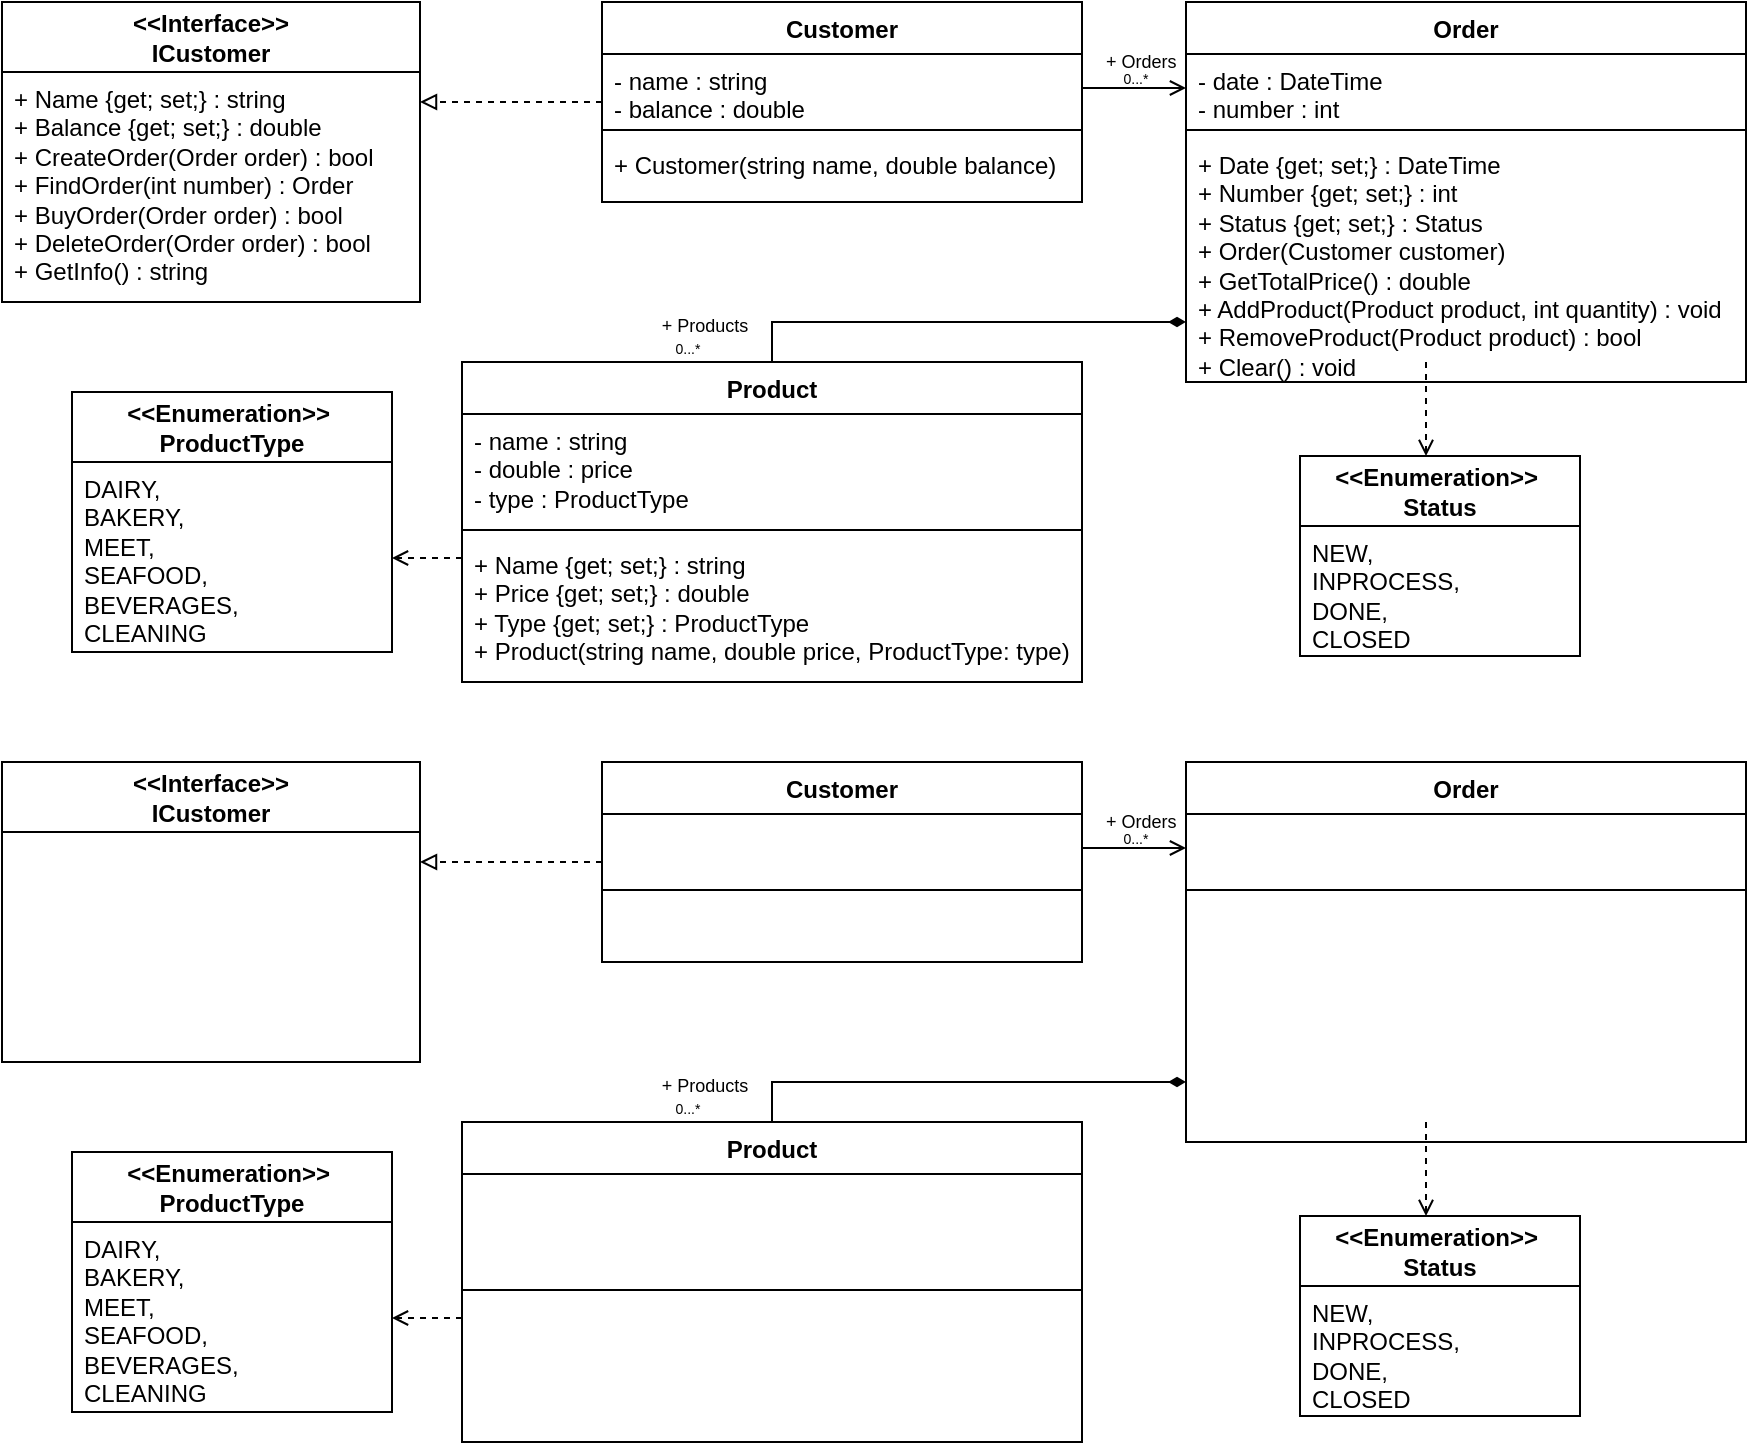 <mxfile version="24.8.4">
  <diagram name="Страница — 1" id="DaUlW4JRAvPO-IUx1lQZ">
    <mxGraphModel dx="1434" dy="749" grid="1" gridSize="10" guides="1" tooltips="1" connect="1" arrows="1" fold="1" page="1" pageScale="1" pageWidth="1169" pageHeight="827" math="0" shadow="0">
      <root>
        <mxCell id="0" />
        <mxCell id="1" parent="0" />
        <mxCell id="pD1CRekp24SLA6hlGygz-9" value="&lt;span style=&quot;font-weight: 700;&quot;&gt;&amp;lt;&amp;lt;Enumeration&amp;gt;&amp;gt;&lt;/span&gt;&lt;span style=&quot;font-weight: 700; background-color: initial;&quot;&gt;&amp;nbsp;&lt;/span&gt;&lt;div style=&quot;font-weight: 700;&quot;&gt;&lt;span style=&quot;background-color: initial;&quot;&gt;ProductType&lt;/span&gt;&lt;/div&gt;" style="swimlane;fontStyle=0;childLayout=stackLayout;horizontal=1;startSize=35;fillColor=none;horizontalStack=0;resizeParent=1;resizeParentMax=0;resizeLast=0;collapsible=1;marginBottom=0;whiteSpace=wrap;html=1;" vertex="1" parent="1">
          <mxGeometry x="184" y="235" width="160" height="130" as="geometry" />
        </mxCell>
        <mxCell id="pD1CRekp24SLA6hlGygz-10" value="&lt;div&gt;DAIRY,&lt;/div&gt;&lt;div&gt;BAKERY,&lt;/div&gt;&lt;div&gt;MEET,&lt;/div&gt;&lt;div&gt;SEAFOOD,&lt;/div&gt;&lt;div&gt;BEVERAGES,&lt;/div&gt;&lt;div&gt;CLEANING&lt;/div&gt;" style="text;strokeColor=none;fillColor=none;align=left;verticalAlign=top;spacingLeft=4;spacingRight=4;overflow=hidden;rotatable=0;points=[[0,0.5],[1,0.5]];portConstraint=eastwest;whiteSpace=wrap;html=1;" vertex="1" parent="pD1CRekp24SLA6hlGygz-9">
          <mxGeometry y="35" width="160" height="95" as="geometry" />
        </mxCell>
        <mxCell id="pD1CRekp24SLA6hlGygz-80" value="" style="edgeStyle=orthogonalEdgeStyle;rounded=0;orthogonalLoop=1;jettySize=auto;html=1;dashed=1;endArrow=block;endFill=0;" edge="1" parent="1" source="pD1CRekp24SLA6hlGygz-11" target="pD1CRekp24SLA6hlGygz-37">
          <mxGeometry relative="1" as="geometry">
            <Array as="points">
              <mxPoint x="409" y="90" />
              <mxPoint x="409" y="90" />
            </Array>
          </mxGeometry>
        </mxCell>
        <mxCell id="pD1CRekp24SLA6hlGygz-11" value="Customer" style="swimlane;fontStyle=1;align=center;verticalAlign=top;childLayout=stackLayout;horizontal=1;startSize=26;horizontalStack=0;resizeParent=1;resizeParentMax=0;resizeLast=0;collapsible=1;marginBottom=0;whiteSpace=wrap;html=1;" vertex="1" parent="1">
          <mxGeometry x="449" y="40" width="240" height="100" as="geometry" />
        </mxCell>
        <mxCell id="pD1CRekp24SLA6hlGygz-12" value="- name : string&lt;div&gt;- balance : double&lt;/div&gt;" style="text;strokeColor=none;fillColor=none;align=left;verticalAlign=top;spacingLeft=4;spacingRight=4;overflow=hidden;rotatable=0;points=[[0,0.5],[1,0.5]];portConstraint=eastwest;whiteSpace=wrap;html=1;" vertex="1" parent="pD1CRekp24SLA6hlGygz-11">
          <mxGeometry y="26" width="240" height="34" as="geometry" />
        </mxCell>
        <mxCell id="pD1CRekp24SLA6hlGygz-13" value="" style="line;strokeWidth=1;fillColor=none;align=left;verticalAlign=middle;spacingTop=-1;spacingLeft=3;spacingRight=3;rotatable=0;labelPosition=right;points=[];portConstraint=eastwest;strokeColor=inherit;" vertex="1" parent="pD1CRekp24SLA6hlGygz-11">
          <mxGeometry y="60" width="240" height="8" as="geometry" />
        </mxCell>
        <mxCell id="pD1CRekp24SLA6hlGygz-14" value="&lt;div&gt;+ Customer(string name, double balance)&lt;/div&gt;" style="text;strokeColor=none;fillColor=none;align=left;verticalAlign=top;spacingLeft=4;spacingRight=4;overflow=hidden;rotatable=0;points=[[0,0.5],[1,0.5]];portConstraint=eastwest;whiteSpace=wrap;html=1;" vertex="1" parent="pD1CRekp24SLA6hlGygz-11">
          <mxGeometry y="68" width="240" height="32" as="geometry" />
        </mxCell>
        <mxCell id="pD1CRekp24SLA6hlGygz-83" value="" style="edgeStyle=orthogonalEdgeStyle;rounded=0;orthogonalLoop=1;jettySize=auto;html=1;entryX=1;entryY=0.5;entryDx=0;entryDy=0;endArrow=diamondThin;endFill=1;exitX=0.5;exitY=0;exitDx=0;exitDy=0;" edge="1" parent="1" source="pD1CRekp24SLA6hlGygz-70">
          <mxGeometry relative="1" as="geometry">
            <mxPoint x="619" y="200.4" as="sourcePoint" />
            <mxPoint x="741" y="200" as="targetPoint" />
            <Array as="points">
              <mxPoint x="534" y="200" />
              <mxPoint x="719" y="200" />
            </Array>
          </mxGeometry>
        </mxCell>
        <mxCell id="pD1CRekp24SLA6hlGygz-15" value="Order" style="swimlane;fontStyle=1;align=center;verticalAlign=top;childLayout=stackLayout;horizontal=1;startSize=26;horizontalStack=0;resizeParent=1;resizeParentMax=0;resizeLast=0;collapsible=1;marginBottom=0;whiteSpace=wrap;html=1;" vertex="1" parent="1">
          <mxGeometry x="741" y="40" width="280" height="190" as="geometry" />
        </mxCell>
        <mxCell id="pD1CRekp24SLA6hlGygz-16" value="- date : DateTime&lt;div&gt;- number : int&lt;/div&gt;" style="text;strokeColor=none;fillColor=none;align=left;verticalAlign=top;spacingLeft=4;spacingRight=4;overflow=hidden;rotatable=0;points=[[0,0.5],[1,0.5]];portConstraint=eastwest;whiteSpace=wrap;html=1;" vertex="1" parent="pD1CRekp24SLA6hlGygz-15">
          <mxGeometry y="26" width="280" height="34" as="geometry" />
        </mxCell>
        <mxCell id="pD1CRekp24SLA6hlGygz-17" value="" style="line;strokeWidth=1;fillColor=none;align=left;verticalAlign=middle;spacingTop=-1;spacingLeft=3;spacingRight=3;rotatable=0;labelPosition=right;points=[];portConstraint=eastwest;strokeColor=inherit;" vertex="1" parent="pD1CRekp24SLA6hlGygz-15">
          <mxGeometry y="60" width="280" height="8" as="geometry" />
        </mxCell>
        <mxCell id="pD1CRekp24SLA6hlGygz-18" value="&lt;div&gt;&lt;div&gt;+ Date {get; set;} : DateTime&lt;/div&gt;&lt;div&gt;+ Number {get; set;} : int&lt;/div&gt;&lt;div&gt;+ Status {get; set;} : Status&lt;/div&gt;&lt;div&gt;+ Order(Customer customer)&lt;/div&gt;&lt;/div&gt;&lt;div&gt;+ GetTotalPrice() : double&lt;/div&gt;&lt;div&gt;&lt;div&gt;+ AddProduct(Product product&lt;span style=&quot;background-color: initial;&quot;&gt;, &lt;/span&gt;&lt;span style=&quot;background-color: initial;&quot; class=&quot;hljs-built_in&quot;&gt;int&lt;/span&gt;&lt;span style=&quot;background-color: initial;&quot;&gt; quantity&lt;/span&gt;&lt;span style=&quot;background-color: initial;&quot;&gt;) : void&lt;/span&gt;&lt;/div&gt;&lt;div&gt;&lt;span style=&quot;background-color: initial;&quot;&gt;+ RemoveProduct(&lt;/span&gt;&lt;span style=&quot;background-color: initial;&quot;&gt;Product product&lt;/span&gt;&lt;span style=&quot;background-color: initial;&quot;&gt;) : bool&lt;/span&gt;&lt;/div&gt;&lt;div&gt;+ Clear() : void&lt;/div&gt;&lt;/div&gt;" style="text;strokeColor=none;fillColor=none;align=left;verticalAlign=top;spacingLeft=4;spacingRight=4;overflow=hidden;rotatable=0;points=[[0,0.5],[1,0.5]];portConstraint=eastwest;whiteSpace=wrap;html=1;" vertex="1" parent="pD1CRekp24SLA6hlGygz-15">
          <mxGeometry y="68" width="280" height="122" as="geometry" />
        </mxCell>
        <mxCell id="pD1CRekp24SLA6hlGygz-26" value="+ Products" style="text;html=1;align=center;verticalAlign=middle;whiteSpace=wrap;rounded=0;fontSize=9;" vertex="1" parent="1">
          <mxGeometry x="470" y="192" width="61" height="20" as="geometry" />
        </mxCell>
        <mxCell id="pD1CRekp24SLA6hlGygz-28" value="+ Orders" style="text;html=1;align=left;verticalAlign=middle;whiteSpace=wrap;rounded=0;fontSize=9;" vertex="1" parent="1">
          <mxGeometry x="699" y="60" width="46" height="20" as="geometry" />
        </mxCell>
        <mxCell id="pD1CRekp24SLA6hlGygz-29" value="0...*" style="text;html=1;align=center;verticalAlign=middle;whiteSpace=wrap;rounded=0;fontSize=7;" vertex="1" parent="1">
          <mxGeometry x="701" y="73" width="30" height="12" as="geometry" />
        </mxCell>
        <mxCell id="pD1CRekp24SLA6hlGygz-36" value="&lt;span style=&quot;font-weight: 700;&quot;&gt;&amp;lt;&amp;lt;Interface&amp;gt;&amp;gt;&lt;/span&gt;&lt;div style=&quot;font-weight: 700;&quot;&gt;ICustomer&lt;/div&gt;" style="swimlane;fontStyle=0;childLayout=stackLayout;horizontal=1;startSize=35;fillColor=none;horizontalStack=0;resizeParent=1;resizeParentMax=0;resizeLast=0;collapsible=1;marginBottom=0;whiteSpace=wrap;html=1;" vertex="1" parent="1">
          <mxGeometry x="149" y="40" width="209" height="150" as="geometry" />
        </mxCell>
        <mxCell id="pD1CRekp24SLA6hlGygz-37" value="+ Name {get; set;} : string&lt;div&gt;+ Balance {get; set;} : double&lt;/div&gt;&lt;div&gt;&lt;span style=&quot;background-color: initial;&quot;&gt;+ CreateOrder(Order order) :&amp;nbsp;&lt;/span&gt;&lt;span style=&quot;background-color: initial;&quot;&gt;bool&lt;/span&gt;&lt;span style=&quot;background-color: initial;&quot;&gt;&amp;nbsp;&lt;/span&gt;&lt;/div&gt;&lt;div&gt;&lt;div&gt;+ FindOrder(int number) : Order&lt;/div&gt;&lt;div&gt;+ BuyOrder(Order order)&lt;span style=&quot;background-color: initial;&quot;&gt;&amp;nbsp;:&amp;nbsp;&lt;/span&gt;&lt;span style=&quot;background-color: initial;&quot;&gt;bool&lt;/span&gt;&lt;span style=&quot;background-color: initial;&quot;&gt;&amp;nbsp;&lt;/span&gt;&lt;/div&gt;&lt;div&gt;+ DeleteOrder(Order order)&lt;span style=&quot;background-color: initial;&quot;&gt;&amp;nbsp;:&amp;nbsp;&lt;/span&gt;&lt;span style=&quot;background-color: initial;&quot;&gt;bool&lt;/span&gt;&lt;span style=&quot;background-color: initial;&quot;&gt;&amp;nbsp;&lt;/span&gt;&lt;/div&gt;&lt;div&gt;+ GetInfo() :&amp;nbsp;&lt;span style=&quot;background-color: initial;&quot;&gt;string&lt;/span&gt;&lt;/div&gt;&lt;/div&gt;" style="text;strokeColor=none;fillColor=none;align=left;verticalAlign=top;spacingLeft=4;spacingRight=4;overflow=hidden;rotatable=0;points=[[0,0.5],[1,0.5]];portConstraint=eastwest;whiteSpace=wrap;html=1;" vertex="1" parent="pD1CRekp24SLA6hlGygz-36">
          <mxGeometry y="35" width="209" height="115" as="geometry" />
        </mxCell>
        <mxCell id="pD1CRekp24SLA6hlGygz-89" value="" style="edgeStyle=orthogonalEdgeStyle;rounded=0;orthogonalLoop=1;jettySize=auto;html=1;endArrow=open;endFill=0;dashed=1;" edge="1" parent="1" source="pD1CRekp24SLA6hlGygz-70" target="pD1CRekp24SLA6hlGygz-10">
          <mxGeometry relative="1" as="geometry">
            <Array as="points">
              <mxPoint x="374" y="318" />
              <mxPoint x="374" y="318" />
            </Array>
          </mxGeometry>
        </mxCell>
        <mxCell id="pD1CRekp24SLA6hlGygz-70" value="Product" style="swimlane;fontStyle=1;align=center;verticalAlign=top;childLayout=stackLayout;horizontal=1;startSize=26;horizontalStack=0;resizeParent=1;resizeParentMax=0;resizeLast=0;collapsible=1;marginBottom=0;whiteSpace=wrap;html=1;" vertex="1" parent="1">
          <mxGeometry x="379" y="220" width="310" height="160" as="geometry" />
        </mxCell>
        <mxCell id="pD1CRekp24SLA6hlGygz-71" value="- name : string&lt;div&gt;- double : price&lt;/div&gt;&lt;div&gt;- type : ProductType&lt;/div&gt;" style="text;strokeColor=none;fillColor=none;align=left;verticalAlign=top;spacingLeft=4;spacingRight=4;overflow=hidden;rotatable=0;points=[[0,0.5],[1,0.5]];portConstraint=eastwest;whiteSpace=wrap;html=1;" vertex="1" parent="pD1CRekp24SLA6hlGygz-70">
          <mxGeometry y="26" width="310" height="54" as="geometry" />
        </mxCell>
        <mxCell id="pD1CRekp24SLA6hlGygz-72" value="" style="line;strokeWidth=1;fillColor=none;align=left;verticalAlign=middle;spacingTop=-1;spacingLeft=3;spacingRight=3;rotatable=0;labelPosition=right;points=[];portConstraint=eastwest;strokeColor=inherit;" vertex="1" parent="pD1CRekp24SLA6hlGygz-70">
          <mxGeometry y="80" width="310" height="8" as="geometry" />
        </mxCell>
        <mxCell id="pD1CRekp24SLA6hlGygz-73" value="+ Name {get; set;} : string&lt;div&gt;+ Price {get; set;} : double&lt;/div&gt;&lt;div&gt;+ Type {get; set;} : ProductType&lt;/div&gt;&lt;div&gt;+ Product(string name, double price, ProductType: type)&lt;/div&gt;" style="text;strokeColor=none;fillColor=none;align=left;verticalAlign=top;spacingLeft=4;spacingRight=4;overflow=hidden;rotatable=0;points=[[0,0.5],[1,0.5]];portConstraint=eastwest;whiteSpace=wrap;html=1;" vertex="1" parent="pD1CRekp24SLA6hlGygz-70">
          <mxGeometry y="88" width="310" height="72" as="geometry" />
        </mxCell>
        <mxCell id="pD1CRekp24SLA6hlGygz-90" value="" style="edgeStyle=orthogonalEdgeStyle;rounded=0;orthogonalLoop=1;jettySize=auto;html=1;entryX=0.5;entryY=1;entryDx=0;entryDy=0;endArrow=open;endFill=0;dashed=1;" edge="1" parent="1">
          <mxGeometry relative="1" as="geometry">
            <mxPoint x="861" y="220" as="sourcePoint" />
            <mxPoint x="861" y="267.0" as="targetPoint" />
            <Array as="points">
              <mxPoint x="861" y="233" />
              <mxPoint x="861" y="233" />
            </Array>
          </mxGeometry>
        </mxCell>
        <mxCell id="pD1CRekp24SLA6hlGygz-76" value="&lt;span style=&quot;font-weight: 700;&quot;&gt;&amp;lt;&amp;lt;Enumeration&amp;gt;&amp;gt;&lt;/span&gt;&lt;span style=&quot;font-weight: 700; background-color: initial;&quot;&gt;&amp;nbsp;&lt;/span&gt;&lt;div style=&quot;font-weight: 700;&quot;&gt;&lt;span style=&quot;background-color: initial;&quot;&gt;Status&lt;/span&gt;&lt;/div&gt;" style="swimlane;fontStyle=0;childLayout=stackLayout;horizontal=1;startSize=35;fillColor=none;horizontalStack=0;resizeParent=1;resizeParentMax=0;resizeLast=0;collapsible=1;marginBottom=0;whiteSpace=wrap;html=1;" vertex="1" parent="1">
          <mxGeometry x="798" y="267" width="140" height="100" as="geometry" />
        </mxCell>
        <mxCell id="pD1CRekp24SLA6hlGygz-77" value="NEW,&lt;div&gt;INPROCESS,&lt;/div&gt;&lt;div&gt;DONE,&lt;/div&gt;&lt;div&gt;CLOSED&lt;/div&gt;" style="text;strokeColor=none;fillColor=none;align=left;verticalAlign=top;spacingLeft=4;spacingRight=4;overflow=hidden;rotatable=0;points=[[0,0.5],[1,0.5]];portConstraint=eastwest;whiteSpace=wrap;html=1;" vertex="1" parent="pD1CRekp24SLA6hlGygz-76">
          <mxGeometry y="35" width="140" height="65" as="geometry" />
        </mxCell>
        <mxCell id="pD1CRekp24SLA6hlGygz-81" value="" style="edgeStyle=orthogonalEdgeStyle;rounded=0;orthogonalLoop=1;jettySize=auto;html=1;endArrow=open;endFill=0;" edge="1" parent="1" source="pD1CRekp24SLA6hlGygz-12" target="pD1CRekp24SLA6hlGygz-16">
          <mxGeometry relative="1" as="geometry">
            <Array as="points">
              <mxPoint x="729" y="83" />
              <mxPoint x="729" y="83" />
            </Array>
          </mxGeometry>
        </mxCell>
        <mxCell id="pD1CRekp24SLA6hlGygz-84" value="0...*" style="text;html=1;align=center;verticalAlign=middle;whiteSpace=wrap;rounded=0;fontSize=7;" vertex="1" parent="1">
          <mxGeometry x="477" y="208" width="30" height="12" as="geometry" />
        </mxCell>
        <mxCell id="pD1CRekp24SLA6hlGygz-159" value="&lt;span style=&quot;font-weight: 700;&quot;&gt;&amp;lt;&amp;lt;Enumeration&amp;gt;&amp;gt;&lt;/span&gt;&lt;span style=&quot;font-weight: 700; background-color: initial;&quot;&gt;&amp;nbsp;&lt;/span&gt;&lt;div style=&quot;font-weight: 700;&quot;&gt;&lt;span style=&quot;background-color: initial;&quot;&gt;ProductType&lt;/span&gt;&lt;/div&gt;" style="swimlane;fontStyle=0;childLayout=stackLayout;horizontal=1;startSize=35;fillColor=none;horizontalStack=0;resizeParent=1;resizeParentMax=0;resizeLast=0;collapsible=1;marginBottom=0;whiteSpace=wrap;html=1;" vertex="1" parent="1">
          <mxGeometry x="184" y="615" width="160" height="130" as="geometry" />
        </mxCell>
        <mxCell id="pD1CRekp24SLA6hlGygz-160" value="&lt;div&gt;DAIRY,&lt;/div&gt;&lt;div&gt;BAKERY,&lt;/div&gt;&lt;div&gt;MEET,&lt;/div&gt;&lt;div&gt;SEAFOOD,&lt;/div&gt;&lt;div&gt;BEVERAGES,&lt;/div&gt;&lt;div&gt;CLEANING&lt;/div&gt;" style="text;strokeColor=none;fillColor=none;align=left;verticalAlign=top;spacingLeft=4;spacingRight=4;overflow=hidden;rotatable=0;points=[[0,0.5],[1,0.5]];portConstraint=eastwest;whiteSpace=wrap;html=1;" vertex="1" parent="pD1CRekp24SLA6hlGygz-159">
          <mxGeometry y="35" width="160" height="95" as="geometry" />
        </mxCell>
        <mxCell id="pD1CRekp24SLA6hlGygz-161" value="" style="edgeStyle=orthogonalEdgeStyle;rounded=0;orthogonalLoop=1;jettySize=auto;html=1;dashed=1;endArrow=block;endFill=0;" edge="1" source="pD1CRekp24SLA6hlGygz-162" target="pD1CRekp24SLA6hlGygz-175" parent="1">
          <mxGeometry relative="1" as="geometry">
            <Array as="points">
              <mxPoint x="409" y="470" />
              <mxPoint x="409" y="470" />
            </Array>
          </mxGeometry>
        </mxCell>
        <mxCell id="pD1CRekp24SLA6hlGygz-162" value="Customer" style="swimlane;fontStyle=1;align=center;verticalAlign=top;childLayout=stackLayout;horizontal=1;startSize=26;horizontalStack=0;resizeParent=1;resizeParentMax=0;resizeLast=0;collapsible=1;marginBottom=0;whiteSpace=wrap;html=1;" vertex="1" parent="1">
          <mxGeometry x="449" y="420" width="240" height="100" as="geometry" />
        </mxCell>
        <mxCell id="pD1CRekp24SLA6hlGygz-163" value="&amp;nbsp;" style="text;strokeColor=none;fillColor=none;align=left;verticalAlign=top;spacingLeft=4;spacingRight=4;overflow=hidden;rotatable=0;points=[[0,0.5],[1,0.5]];portConstraint=eastwest;whiteSpace=wrap;html=1;" vertex="1" parent="pD1CRekp24SLA6hlGygz-162">
          <mxGeometry y="26" width="240" height="34" as="geometry" />
        </mxCell>
        <mxCell id="pD1CRekp24SLA6hlGygz-164" value="" style="line;strokeWidth=1;fillColor=none;align=left;verticalAlign=middle;spacingTop=-1;spacingLeft=3;spacingRight=3;rotatable=0;labelPosition=right;points=[];portConstraint=eastwest;strokeColor=inherit;" vertex="1" parent="pD1CRekp24SLA6hlGygz-162">
          <mxGeometry y="60" width="240" height="8" as="geometry" />
        </mxCell>
        <mxCell id="pD1CRekp24SLA6hlGygz-165" value="&lt;div&gt;&amp;nbsp;&lt;/div&gt;" style="text;strokeColor=none;fillColor=none;align=left;verticalAlign=top;spacingLeft=4;spacingRight=4;overflow=hidden;rotatable=0;points=[[0,0.5],[1,0.5]];portConstraint=eastwest;whiteSpace=wrap;html=1;" vertex="1" parent="pD1CRekp24SLA6hlGygz-162">
          <mxGeometry y="68" width="240" height="32" as="geometry" />
        </mxCell>
        <mxCell id="pD1CRekp24SLA6hlGygz-166" value="" style="edgeStyle=orthogonalEdgeStyle;rounded=0;orthogonalLoop=1;jettySize=auto;html=1;entryX=1;entryY=0.5;entryDx=0;entryDy=0;endArrow=diamondThin;endFill=1;exitX=0.5;exitY=0;exitDx=0;exitDy=0;" edge="1" source="pD1CRekp24SLA6hlGygz-177" parent="1">
          <mxGeometry relative="1" as="geometry">
            <mxPoint x="619" y="580.4" as="sourcePoint" />
            <mxPoint x="741" y="580" as="targetPoint" />
            <Array as="points">
              <mxPoint x="534" y="580" />
              <mxPoint x="719" y="580" />
            </Array>
          </mxGeometry>
        </mxCell>
        <mxCell id="pD1CRekp24SLA6hlGygz-167" value="Order" style="swimlane;fontStyle=1;align=center;verticalAlign=top;childLayout=stackLayout;horizontal=1;startSize=26;horizontalStack=0;resizeParent=1;resizeParentMax=0;resizeLast=0;collapsible=1;marginBottom=0;whiteSpace=wrap;html=1;" vertex="1" parent="1">
          <mxGeometry x="741" y="420" width="280" height="190" as="geometry" />
        </mxCell>
        <mxCell id="pD1CRekp24SLA6hlGygz-168" value="&amp;nbsp;" style="text;strokeColor=none;fillColor=none;align=left;verticalAlign=top;spacingLeft=4;spacingRight=4;overflow=hidden;rotatable=0;points=[[0,0.5],[1,0.5]];portConstraint=eastwest;whiteSpace=wrap;html=1;" vertex="1" parent="pD1CRekp24SLA6hlGygz-167">
          <mxGeometry y="26" width="280" height="34" as="geometry" />
        </mxCell>
        <mxCell id="pD1CRekp24SLA6hlGygz-169" value="" style="line;strokeWidth=1;fillColor=none;align=left;verticalAlign=middle;spacingTop=-1;spacingLeft=3;spacingRight=3;rotatable=0;labelPosition=right;points=[];portConstraint=eastwest;strokeColor=inherit;" vertex="1" parent="pD1CRekp24SLA6hlGygz-167">
          <mxGeometry y="60" width="280" height="8" as="geometry" />
        </mxCell>
        <mxCell id="pD1CRekp24SLA6hlGygz-170" value="&lt;div&gt;&lt;div&gt;&amp;nbsp;&lt;/div&gt;&lt;/div&gt;" style="text;strokeColor=none;fillColor=none;align=left;verticalAlign=top;spacingLeft=4;spacingRight=4;overflow=hidden;rotatable=0;points=[[0,0.5],[1,0.5]];portConstraint=eastwest;whiteSpace=wrap;html=1;" vertex="1" parent="pD1CRekp24SLA6hlGygz-167">
          <mxGeometry y="68" width="280" height="122" as="geometry" />
        </mxCell>
        <mxCell id="pD1CRekp24SLA6hlGygz-171" value="+ Products" style="text;html=1;align=center;verticalAlign=middle;whiteSpace=wrap;rounded=0;fontSize=9;" vertex="1" parent="1">
          <mxGeometry x="470" y="572" width="61" height="20" as="geometry" />
        </mxCell>
        <mxCell id="pD1CRekp24SLA6hlGygz-172" value="+ Orders" style="text;html=1;align=left;verticalAlign=middle;whiteSpace=wrap;rounded=0;fontSize=9;" vertex="1" parent="1">
          <mxGeometry x="699" y="440" width="46" height="20" as="geometry" />
        </mxCell>
        <mxCell id="pD1CRekp24SLA6hlGygz-173" value="0...*" style="text;html=1;align=center;verticalAlign=middle;whiteSpace=wrap;rounded=0;fontSize=7;" vertex="1" parent="1">
          <mxGeometry x="701" y="453" width="30" height="12" as="geometry" />
        </mxCell>
        <mxCell id="pD1CRekp24SLA6hlGygz-174" value="&lt;span style=&quot;font-weight: 700;&quot;&gt;&amp;lt;&amp;lt;Interface&amp;gt;&amp;gt;&lt;/span&gt;&lt;div style=&quot;font-weight: 700;&quot;&gt;ICustomer&lt;/div&gt;" style="swimlane;fontStyle=0;childLayout=stackLayout;horizontal=1;startSize=35;fillColor=none;horizontalStack=0;resizeParent=1;resizeParentMax=0;resizeLast=0;collapsible=1;marginBottom=0;whiteSpace=wrap;html=1;" vertex="1" parent="1">
          <mxGeometry x="149" y="420" width="209" height="150" as="geometry" />
        </mxCell>
        <mxCell id="pD1CRekp24SLA6hlGygz-175" value="&amp;nbsp;" style="text;strokeColor=none;fillColor=none;align=left;verticalAlign=top;spacingLeft=4;spacingRight=4;overflow=hidden;rotatable=0;points=[[0,0.5],[1,0.5]];portConstraint=eastwest;whiteSpace=wrap;html=1;" vertex="1" parent="pD1CRekp24SLA6hlGygz-174">
          <mxGeometry y="35" width="209" height="115" as="geometry" />
        </mxCell>
        <mxCell id="pD1CRekp24SLA6hlGygz-176" value="" style="edgeStyle=orthogonalEdgeStyle;rounded=0;orthogonalLoop=1;jettySize=auto;html=1;endArrow=open;endFill=0;dashed=1;" edge="1" source="pD1CRekp24SLA6hlGygz-177" target="pD1CRekp24SLA6hlGygz-160" parent="1">
          <mxGeometry relative="1" as="geometry">
            <Array as="points">
              <mxPoint x="374" y="698" />
              <mxPoint x="374" y="698" />
            </Array>
          </mxGeometry>
        </mxCell>
        <mxCell id="pD1CRekp24SLA6hlGygz-177" value="Product" style="swimlane;fontStyle=1;align=center;verticalAlign=top;childLayout=stackLayout;horizontal=1;startSize=26;horizontalStack=0;resizeParent=1;resizeParentMax=0;resizeLast=0;collapsible=1;marginBottom=0;whiteSpace=wrap;html=1;" vertex="1" parent="1">
          <mxGeometry x="379" y="600" width="310" height="160" as="geometry" />
        </mxCell>
        <mxCell id="pD1CRekp24SLA6hlGygz-178" value="&amp;nbsp;" style="text;strokeColor=none;fillColor=none;align=left;verticalAlign=top;spacingLeft=4;spacingRight=4;overflow=hidden;rotatable=0;points=[[0,0.5],[1,0.5]];portConstraint=eastwest;whiteSpace=wrap;html=1;" vertex="1" parent="pD1CRekp24SLA6hlGygz-177">
          <mxGeometry y="26" width="310" height="54" as="geometry" />
        </mxCell>
        <mxCell id="pD1CRekp24SLA6hlGygz-179" value="" style="line;strokeWidth=1;fillColor=none;align=left;verticalAlign=middle;spacingTop=-1;spacingLeft=3;spacingRight=3;rotatable=0;labelPosition=right;points=[];portConstraint=eastwest;strokeColor=inherit;" vertex="1" parent="pD1CRekp24SLA6hlGygz-177">
          <mxGeometry y="80" width="310" height="8" as="geometry" />
        </mxCell>
        <mxCell id="pD1CRekp24SLA6hlGygz-180" value="&amp;nbsp;" style="text;strokeColor=none;fillColor=none;align=left;verticalAlign=top;spacingLeft=4;spacingRight=4;overflow=hidden;rotatable=0;points=[[0,0.5],[1,0.5]];portConstraint=eastwest;whiteSpace=wrap;html=1;" vertex="1" parent="pD1CRekp24SLA6hlGygz-177">
          <mxGeometry y="88" width="310" height="72" as="geometry" />
        </mxCell>
        <mxCell id="pD1CRekp24SLA6hlGygz-181" value="" style="edgeStyle=orthogonalEdgeStyle;rounded=0;orthogonalLoop=1;jettySize=auto;html=1;entryX=0.5;entryY=1;entryDx=0;entryDy=0;endArrow=open;endFill=0;dashed=1;" edge="1" parent="1">
          <mxGeometry relative="1" as="geometry">
            <mxPoint x="861" y="600" as="sourcePoint" />
            <mxPoint x="861" y="647.0" as="targetPoint" />
            <Array as="points">
              <mxPoint x="861" y="613" />
              <mxPoint x="861" y="613" />
            </Array>
          </mxGeometry>
        </mxCell>
        <mxCell id="pD1CRekp24SLA6hlGygz-182" value="&lt;span style=&quot;font-weight: 700;&quot;&gt;&amp;lt;&amp;lt;Enumeration&amp;gt;&amp;gt;&lt;/span&gt;&lt;span style=&quot;font-weight: 700; background-color: initial;&quot;&gt;&amp;nbsp;&lt;/span&gt;&lt;div style=&quot;font-weight: 700;&quot;&gt;&lt;span style=&quot;background-color: initial;&quot;&gt;Status&lt;/span&gt;&lt;/div&gt;" style="swimlane;fontStyle=0;childLayout=stackLayout;horizontal=1;startSize=35;fillColor=none;horizontalStack=0;resizeParent=1;resizeParentMax=0;resizeLast=0;collapsible=1;marginBottom=0;whiteSpace=wrap;html=1;" vertex="1" parent="1">
          <mxGeometry x="798" y="647" width="140" height="100" as="geometry" />
        </mxCell>
        <mxCell id="pD1CRekp24SLA6hlGygz-183" value="NEW,&lt;div&gt;INPROCESS,&lt;/div&gt;&lt;div&gt;DONE,&lt;/div&gt;&lt;div&gt;CLOSED&lt;/div&gt;" style="text;strokeColor=none;fillColor=none;align=left;verticalAlign=top;spacingLeft=4;spacingRight=4;overflow=hidden;rotatable=0;points=[[0,0.5],[1,0.5]];portConstraint=eastwest;whiteSpace=wrap;html=1;" vertex="1" parent="pD1CRekp24SLA6hlGygz-182">
          <mxGeometry y="35" width="140" height="65" as="geometry" />
        </mxCell>
        <mxCell id="pD1CRekp24SLA6hlGygz-184" value="" style="edgeStyle=orthogonalEdgeStyle;rounded=0;orthogonalLoop=1;jettySize=auto;html=1;endArrow=open;endFill=0;" edge="1" source="pD1CRekp24SLA6hlGygz-163" target="pD1CRekp24SLA6hlGygz-168" parent="1">
          <mxGeometry relative="1" as="geometry">
            <Array as="points">
              <mxPoint x="729" y="463" />
              <mxPoint x="729" y="463" />
            </Array>
          </mxGeometry>
        </mxCell>
        <mxCell id="pD1CRekp24SLA6hlGygz-185" value="0...*" style="text;html=1;align=center;verticalAlign=middle;whiteSpace=wrap;rounded=0;fontSize=7;" vertex="1" parent="1">
          <mxGeometry x="477" y="588" width="30" height="12" as="geometry" />
        </mxCell>
      </root>
    </mxGraphModel>
  </diagram>
</mxfile>
